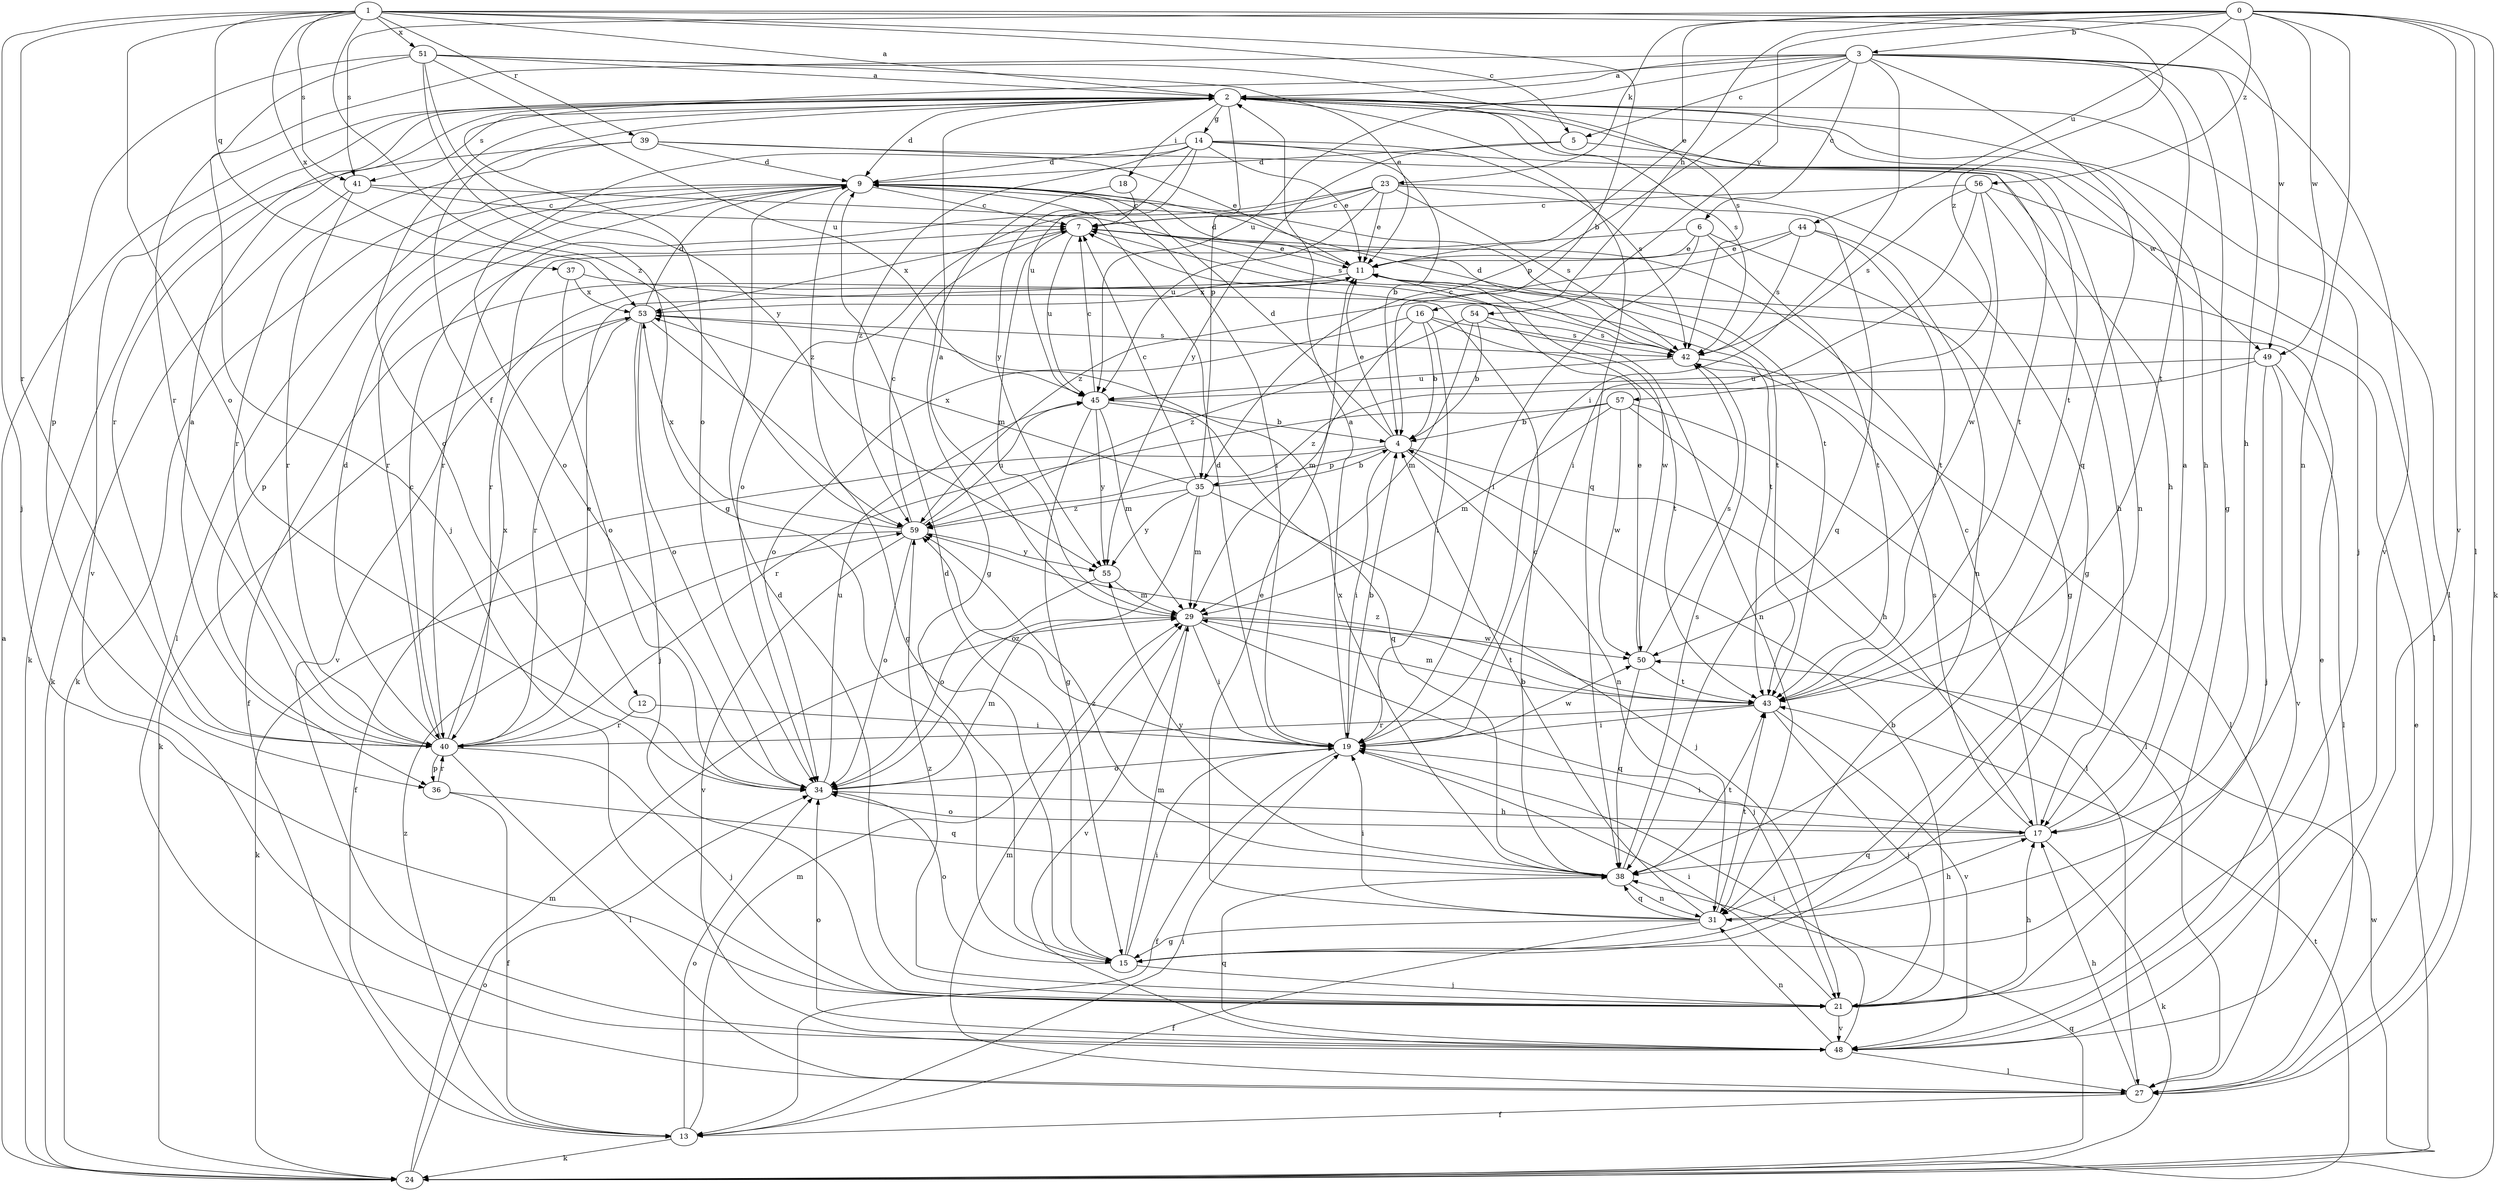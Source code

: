 strict digraph  {
0;
1;
2;
3;
4;
5;
6;
7;
9;
11;
12;
13;
14;
15;
16;
17;
18;
19;
21;
23;
24;
27;
29;
31;
34;
35;
36;
37;
38;
39;
40;
41;
42;
43;
44;
45;
48;
49;
50;
51;
53;
54;
55;
56;
57;
59;
0 -> 3  [label=b];
0 -> 11  [label=e];
0 -> 16  [label=h];
0 -> 23  [label=k];
0 -> 24  [label=k];
0 -> 27  [label=l];
0 -> 31  [label=n];
0 -> 41  [label=s];
0 -> 44  [label=u];
0 -> 48  [label=v];
0 -> 49  [label=w];
0 -> 54  [label=y];
0 -> 56  [label=z];
1 -> 2  [label=a];
1 -> 4  [label=b];
1 -> 5  [label=c];
1 -> 21  [label=j];
1 -> 34  [label=o];
1 -> 37  [label=q];
1 -> 39  [label=r];
1 -> 40  [label=r];
1 -> 41  [label=s];
1 -> 49  [label=w];
1 -> 51  [label=x];
1 -> 53  [label=x];
1 -> 57  [label=z];
1 -> 59  [label=z];
2 -> 9  [label=d];
2 -> 12  [label=f];
2 -> 14  [label=g];
2 -> 17  [label=h];
2 -> 18  [label=i];
2 -> 21  [label=j];
2 -> 27  [label=l];
2 -> 31  [label=n];
2 -> 34  [label=o];
2 -> 35  [label=p];
2 -> 38  [label=q];
2 -> 40  [label=r];
2 -> 41  [label=s];
2 -> 42  [label=s];
2 -> 43  [label=t];
2 -> 48  [label=v];
3 -> 2  [label=a];
3 -> 5  [label=c];
3 -> 6  [label=c];
3 -> 15  [label=g];
3 -> 17  [label=h];
3 -> 19  [label=i];
3 -> 34  [label=o];
3 -> 35  [label=p];
3 -> 38  [label=q];
3 -> 40  [label=r];
3 -> 43  [label=t];
3 -> 45  [label=u];
3 -> 48  [label=v];
4 -> 9  [label=d];
4 -> 11  [label=e];
4 -> 13  [label=f];
4 -> 19  [label=i];
4 -> 27  [label=l];
4 -> 31  [label=n];
4 -> 35  [label=p];
5 -> 9  [label=d];
5 -> 49  [label=w];
5 -> 55  [label=y];
6 -> 11  [label=e];
6 -> 15  [label=g];
6 -> 19  [label=i];
6 -> 40  [label=r];
6 -> 43  [label=t];
7 -> 11  [label=e];
7 -> 29  [label=m];
7 -> 43  [label=t];
7 -> 45  [label=u];
7 -> 53  [label=x];
9 -> 7  [label=c];
9 -> 19  [label=i];
9 -> 24  [label=k];
9 -> 27  [label=l];
9 -> 36  [label=p];
9 -> 40  [label=r];
9 -> 43  [label=t];
9 -> 59  [label=z];
11 -> 9  [label=d];
11 -> 13  [label=f];
11 -> 48  [label=v];
11 -> 50  [label=w];
11 -> 53  [label=x];
12 -> 19  [label=i];
12 -> 40  [label=r];
13 -> 19  [label=i];
13 -> 24  [label=k];
13 -> 29  [label=m];
13 -> 34  [label=o];
13 -> 59  [label=z];
14 -> 4  [label=b];
14 -> 9  [label=d];
14 -> 11  [label=e];
14 -> 34  [label=o];
14 -> 42  [label=s];
14 -> 43  [label=t];
14 -> 45  [label=u];
14 -> 55  [label=y];
14 -> 59  [label=z];
15 -> 9  [label=d];
15 -> 19  [label=i];
15 -> 21  [label=j];
15 -> 29  [label=m];
15 -> 34  [label=o];
16 -> 4  [label=b];
16 -> 19  [label=i];
16 -> 29  [label=m];
16 -> 34  [label=o];
16 -> 42  [label=s];
16 -> 43  [label=t];
17 -> 2  [label=a];
17 -> 7  [label=c];
17 -> 19  [label=i];
17 -> 24  [label=k];
17 -> 34  [label=o];
17 -> 38  [label=q];
17 -> 42  [label=s];
18 -> 7  [label=c];
18 -> 15  [label=g];
19 -> 2  [label=a];
19 -> 4  [label=b];
19 -> 9  [label=d];
19 -> 13  [label=f];
19 -> 34  [label=o];
19 -> 50  [label=w];
19 -> 59  [label=z];
21 -> 4  [label=b];
21 -> 9  [label=d];
21 -> 17  [label=h];
21 -> 19  [label=i];
21 -> 48  [label=v];
21 -> 59  [label=z];
23 -> 7  [label=c];
23 -> 11  [label=e];
23 -> 15  [label=g];
23 -> 34  [label=o];
23 -> 38  [label=q];
23 -> 40  [label=r];
23 -> 42  [label=s];
23 -> 45  [label=u];
24 -> 2  [label=a];
24 -> 11  [label=e];
24 -> 29  [label=m];
24 -> 34  [label=o];
24 -> 38  [label=q];
24 -> 43  [label=t];
24 -> 50  [label=w];
27 -> 13  [label=f];
27 -> 17  [label=h];
27 -> 29  [label=m];
29 -> 2  [label=a];
29 -> 19  [label=i];
29 -> 21  [label=j];
29 -> 43  [label=t];
29 -> 48  [label=v];
29 -> 50  [label=w];
31 -> 4  [label=b];
31 -> 11  [label=e];
31 -> 13  [label=f];
31 -> 15  [label=g];
31 -> 17  [label=h];
31 -> 19  [label=i];
31 -> 38  [label=q];
31 -> 43  [label=t];
34 -> 17  [label=h];
34 -> 29  [label=m];
34 -> 45  [label=u];
35 -> 4  [label=b];
35 -> 7  [label=c];
35 -> 21  [label=j];
35 -> 29  [label=m];
35 -> 34  [label=o];
35 -> 53  [label=x];
35 -> 55  [label=y];
35 -> 59  [label=z];
36 -> 13  [label=f];
36 -> 38  [label=q];
36 -> 40  [label=r];
37 -> 34  [label=o];
37 -> 43  [label=t];
37 -> 53  [label=x];
38 -> 7  [label=c];
38 -> 31  [label=n];
38 -> 42  [label=s];
38 -> 43  [label=t];
38 -> 53  [label=x];
38 -> 55  [label=y];
38 -> 59  [label=z];
39 -> 9  [label=d];
39 -> 11  [label=e];
39 -> 17  [label=h];
39 -> 24  [label=k];
39 -> 40  [label=r];
40 -> 2  [label=a];
40 -> 7  [label=c];
40 -> 9  [label=d];
40 -> 11  [label=e];
40 -> 21  [label=j];
40 -> 27  [label=l];
40 -> 36  [label=p];
40 -> 53  [label=x];
41 -> 7  [label=c];
41 -> 24  [label=k];
41 -> 40  [label=r];
41 -> 42  [label=s];
42 -> 7  [label=c];
42 -> 9  [label=d];
42 -> 27  [label=l];
42 -> 45  [label=u];
43 -> 19  [label=i];
43 -> 21  [label=j];
43 -> 29  [label=m];
43 -> 40  [label=r];
43 -> 48  [label=v];
43 -> 59  [label=z];
44 -> 11  [label=e];
44 -> 31  [label=n];
44 -> 42  [label=s];
44 -> 43  [label=t];
44 -> 59  [label=z];
45 -> 4  [label=b];
45 -> 7  [label=c];
45 -> 15  [label=g];
45 -> 29  [label=m];
45 -> 38  [label=q];
45 -> 55  [label=y];
48 -> 11  [label=e];
48 -> 19  [label=i];
48 -> 27  [label=l];
48 -> 31  [label=n];
48 -> 34  [label=o];
48 -> 38  [label=q];
49 -> 21  [label=j];
49 -> 27  [label=l];
49 -> 45  [label=u];
49 -> 48  [label=v];
49 -> 59  [label=z];
50 -> 11  [label=e];
50 -> 38  [label=q];
50 -> 42  [label=s];
50 -> 43  [label=t];
51 -> 2  [label=a];
51 -> 11  [label=e];
51 -> 15  [label=g];
51 -> 21  [label=j];
51 -> 36  [label=p];
51 -> 42  [label=s];
51 -> 45  [label=u];
51 -> 55  [label=y];
53 -> 9  [label=d];
53 -> 15  [label=g];
53 -> 21  [label=j];
53 -> 24  [label=k];
53 -> 34  [label=o];
53 -> 40  [label=r];
53 -> 42  [label=s];
54 -> 4  [label=b];
54 -> 29  [label=m];
54 -> 31  [label=n];
54 -> 42  [label=s];
54 -> 59  [label=z];
55 -> 29  [label=m];
55 -> 34  [label=o];
56 -> 7  [label=c];
56 -> 17  [label=h];
56 -> 19  [label=i];
56 -> 27  [label=l];
56 -> 42  [label=s];
56 -> 50  [label=w];
57 -> 4  [label=b];
57 -> 17  [label=h];
57 -> 27  [label=l];
57 -> 29  [label=m];
57 -> 40  [label=r];
57 -> 50  [label=w];
59 -> 7  [label=c];
59 -> 24  [label=k];
59 -> 34  [label=o];
59 -> 45  [label=u];
59 -> 48  [label=v];
59 -> 53  [label=x];
59 -> 55  [label=y];
}
